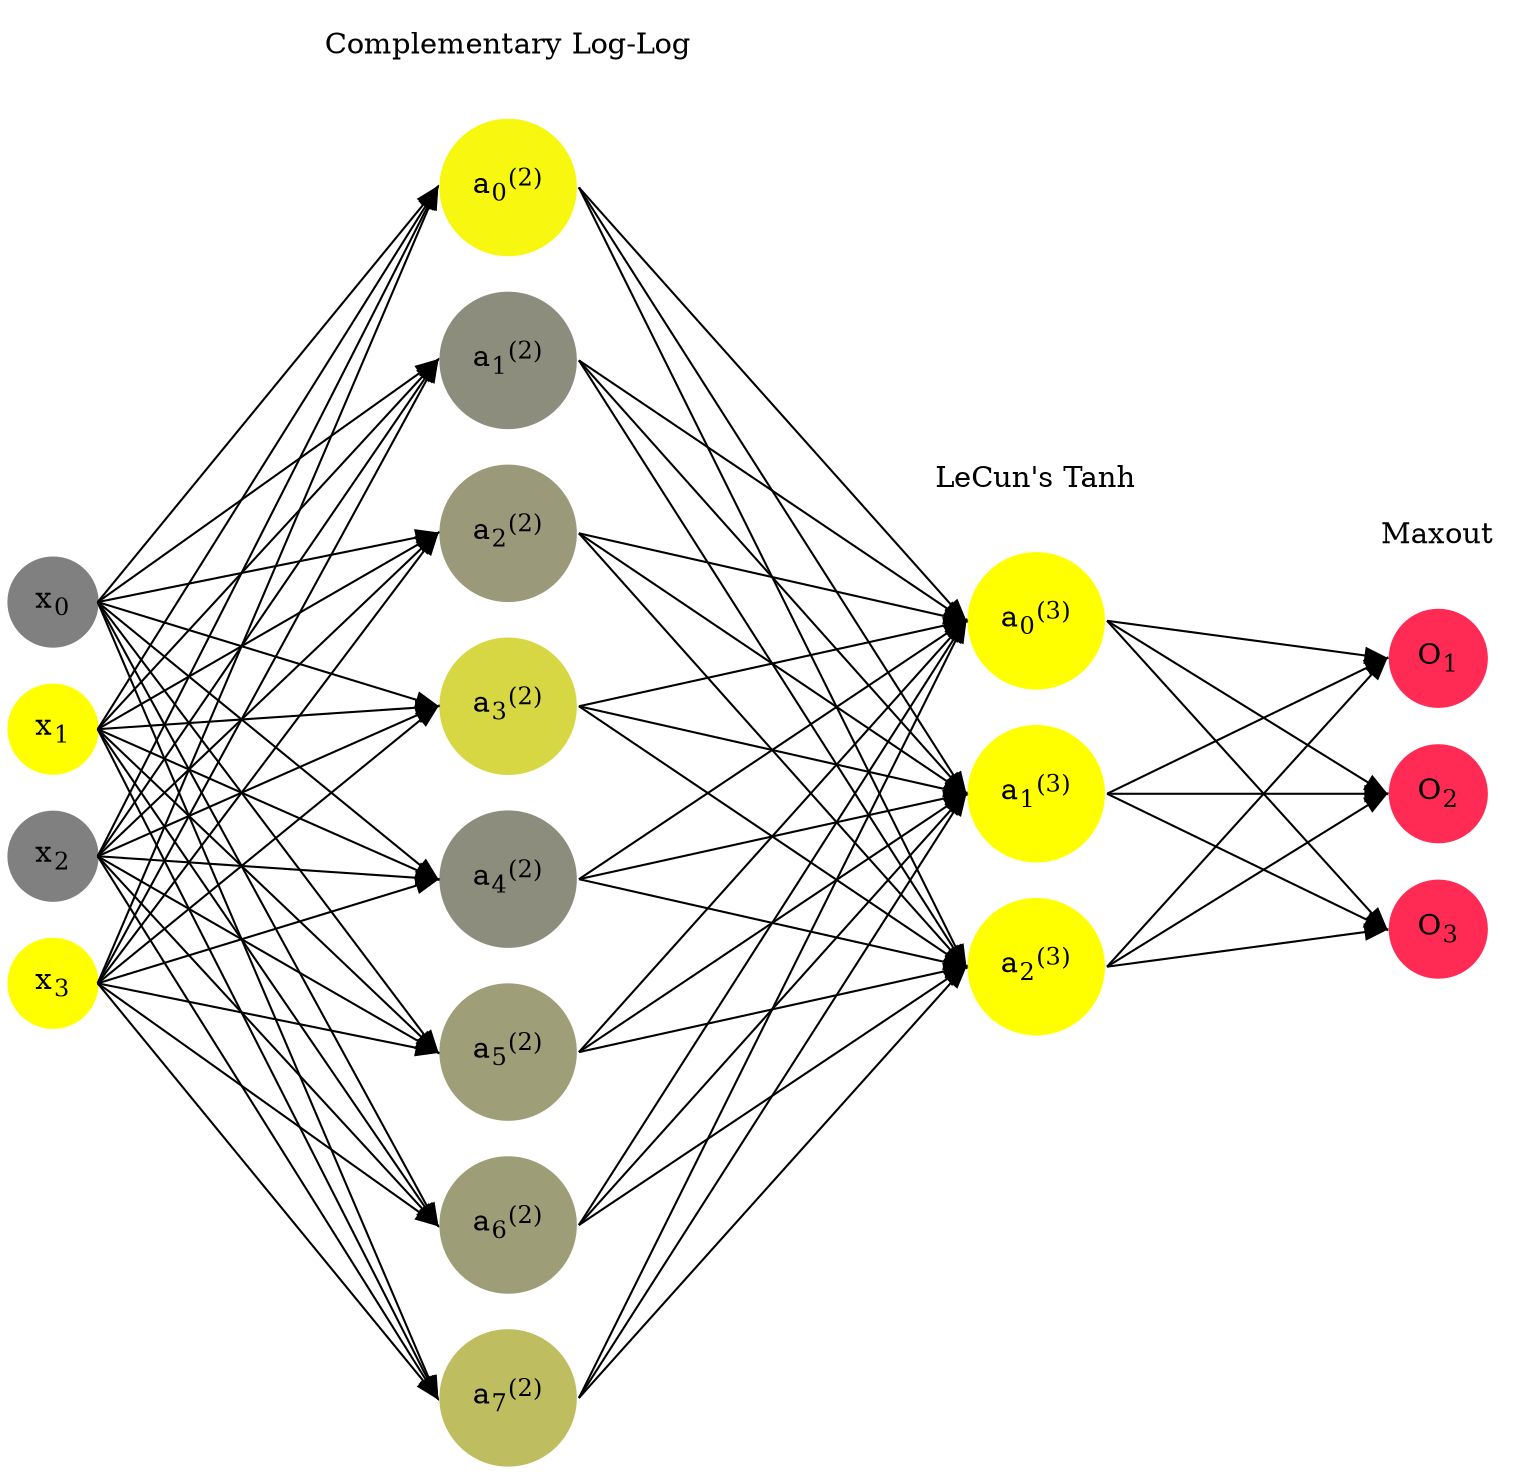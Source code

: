 digraph G {
	rankdir = LR;
	splines=false;
	edge[style=invis];
	ranksep= 1.4;
	{
	node [shape=circle, color="0.1667, 0.0, 0.5", style=filled, fillcolor="0.1667, 0.0, 0.5"];
	x0 [label=<x<sub>0</sub>>];
	}
	{
	node [shape=circle, color="0.1667, 1.0, 1.0", style=filled, fillcolor="0.1667, 1.0, 1.0"];
	x1 [label=<x<sub>1</sub>>];
	}
	{
	node [shape=circle, color="0.1667, 0.0, 0.5", style=filled, fillcolor="0.1667, 0.0, 0.5"];
	x2 [label=<x<sub>2</sub>>];
	}
	{
	node [shape=circle, color="0.1667, 1.0, 1.0", style=filled, fillcolor="0.1667, 1.0, 1.0"];
	x3 [label=<x<sub>3</sub>>];
	}
	{
	node [shape=circle, color="0.1667, 0.932221, 0.966110", style=filled, fillcolor="0.1667, 0.932221, 0.966110"];
	a02 [label=<a<sub>0</sub><sup>(2)</sup>>];
	}
	{
	node [shape=circle, color="0.1667, 0.102119, 0.551059", style=filled, fillcolor="0.1667, 0.102119, 0.551059"];
	a12 [label=<a<sub>1</sub><sup>(2)</sup>>];
	}
	{
	node [shape=circle, color="0.1667, 0.203724, 0.601862", style=filled, fillcolor="0.1667, 0.203724, 0.601862"];
	a22 [label=<a<sub>2</sub><sup>(2)</sup>>];
	}
	{
	node [shape=circle, color="0.1667, 0.682348, 0.841174", style=filled, fillcolor="0.1667, 0.682348, 0.841174"];
	a32 [label=<a<sub>3</sub><sup>(2)</sup>>];
	}
	{
	node [shape=circle, color="0.1667, 0.103660, 0.551830", style=filled, fillcolor="0.1667, 0.103660, 0.551830"];
	a42 [label=<a<sub>4</sub><sup>(2)</sup>>];
	}
	{
	node [shape=circle, color="0.1667, 0.236557, 0.618278", style=filled, fillcolor="0.1667, 0.236557, 0.618278"];
	a52 [label=<a<sub>5</sub><sup>(2)</sup>>];
	}
	{
	node [shape=circle, color="0.1667, 0.234089, 0.617044", style=filled, fillcolor="0.1667, 0.234089, 0.617044"];
	a62 [label=<a<sub>6</sub><sup>(2)</sup>>];
	}
	{
	node [shape=circle, color="0.1667, 0.490874, 0.745437", style=filled, fillcolor="0.1667, 0.490874, 0.745437"];
	a72 [label=<a<sub>7</sub><sup>(2)</sup>>];
	}
	{
	node [shape=circle, color="0.1667, 1.057726, 1.028863", style=filled, fillcolor="0.1667, 1.057726, 1.028863"];
	a03 [label=<a<sub>0</sub><sup>(3)</sup>>];
	}
	{
	node [shape=circle, color="0.1667, 1.189747, 1.094874", style=filled, fillcolor="0.1667, 1.189747, 1.094874"];
	a13 [label=<a<sub>1</sub><sup>(3)</sup>>];
	}
	{
	node [shape=circle, color="0.1667, 1.315934, 1.157967", style=filled, fillcolor="0.1667, 1.315934, 1.157967"];
	a23 [label=<a<sub>2</sub><sup>(3)</sup>>];
	}
	{
	node [shape=circle, color="0.9667, 0.83, 1.0", style=filled, fillcolor="0.9667, 0.83, 1.0"];
	O1 [label=<O<sub>1</sub>>];
	}
	{
	node [shape=circle, color="0.9667, 0.83, 1.0", style=filled, fillcolor="0.9667, 0.83, 1.0"];
	O2 [label=<O<sub>2</sub>>];
	}
	{
	node [shape=circle, color="0.9667, 0.83, 1.0", style=filled, fillcolor="0.9667, 0.83, 1.0"];
	O3 [label=<O<sub>3</sub>>];
	}
	{
	rank=same;
	x0->x1->x2->x3;
	}
	{
	rank=same;
	a02->a12->a22->a32->a42->a52->a62->a72;
	}
	{
	rank=same;
	a03->a13->a23;
	}
	{
	rank=same;
	O1->O2->O3;
	}
	l1 [shape=plaintext,label="Complementary Log-Log"];
	l1->a02;
	{rank=same; l1;a02};
	l2 [shape=plaintext,label="LeCun's Tanh"];
	l2->a03;
	{rank=same; l2;a03};
	l3 [shape=plaintext,label="Maxout"];
	l3->O1;
	{rank=same; l3;O1};
edge[style=solid, tailport=e, headport=w];
	{x0;x1;x2;x3} -> {a02;a12;a22;a32;a42;a52;a62;a72};
	{a02;a12;a22;a32;a42;a52;a62;a72} -> {a03;a13;a23};
	{a03;a13;a23} -> {O1,O2,O3};
}